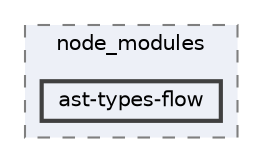 digraph "pkiclassroomrescheduler/src/main/frontend/node_modules/ast-types-flow"
{
 // LATEX_PDF_SIZE
  bgcolor="transparent";
  edge [fontname=Helvetica,fontsize=10,labelfontname=Helvetica,labelfontsize=10];
  node [fontname=Helvetica,fontsize=10,shape=box,height=0.2,width=0.4];
  compound=true
  subgraph clusterdir_72953eda66ccb3a2722c28e1c3e6c23b {
    graph [ bgcolor="#edf0f7", pencolor="grey50", label="node_modules", fontname=Helvetica,fontsize=10 style="filled,dashed", URL="dir_72953eda66ccb3a2722c28e1c3e6c23b.html",tooltip=""]
  dir_2fa37ff7e27537b962e50fa3b9cec452 [label="ast-types-flow", fillcolor="#edf0f7", color="grey25", style="filled,bold", URL="dir_2fa37ff7e27537b962e50fa3b9cec452.html",tooltip=""];
  }
}
